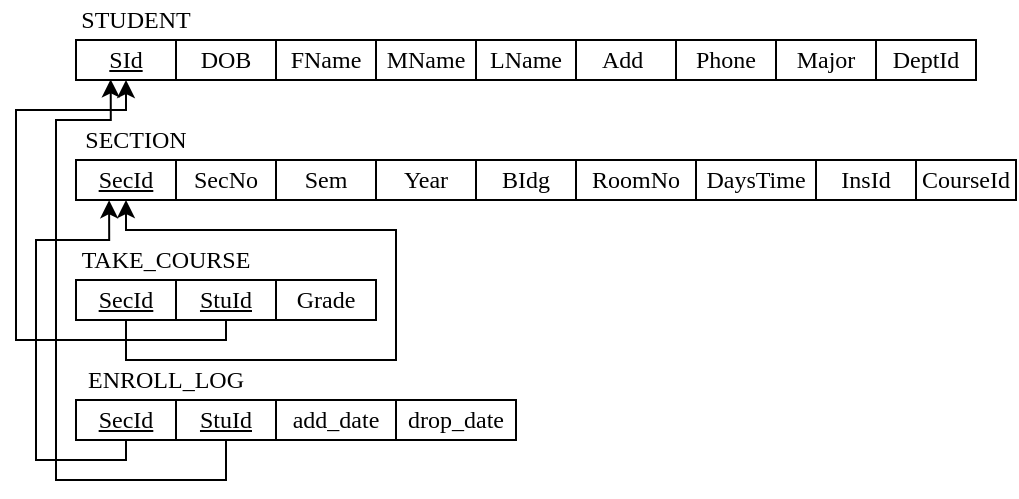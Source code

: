 <mxfile version="28.1.2">
  <diagram name="第 1 页" id="FGGuAt8Rrx4PTVafgH-0">
    <mxGraphModel dx="777" dy="482" grid="1" gridSize="10" guides="1" tooltips="1" connect="1" arrows="1" fold="1" page="1" pageScale="1" pageWidth="827" pageHeight="1169" math="0" shadow="0">
      <root>
        <mxCell id="0" />
        <mxCell id="1" parent="0" />
        <mxCell id="wNJozsmkvN_UzGk9LZLu-8" value="&lt;font face=&quot;Times New Roman&quot;&gt;&lt;u&gt;SId&lt;/u&gt;&lt;/font&gt;" style="rounded=0;whiteSpace=wrap;html=1;" parent="1" vertex="1">
          <mxGeometry x="120" y="430" width="50" height="20" as="geometry" />
        </mxCell>
        <mxCell id="wNJozsmkvN_UzGk9LZLu-9" value="&lt;font face=&quot;Times New Roman&quot;&gt;DOB&lt;/font&gt;" style="rounded=0;whiteSpace=wrap;html=1;" parent="1" vertex="1">
          <mxGeometry x="170" y="430" width="50" height="20" as="geometry" />
        </mxCell>
        <mxCell id="wNJozsmkvN_UzGk9LZLu-10" value="&lt;font face=&quot;Times New Roman&quot;&gt;FName&lt;/font&gt;" style="rounded=0;whiteSpace=wrap;html=1;" parent="1" vertex="1">
          <mxGeometry x="220" y="430" width="50" height="20" as="geometry" />
        </mxCell>
        <mxCell id="wNJozsmkvN_UzGk9LZLu-11" value="&lt;font face=&quot;Times New Roman&quot;&gt;STUDENT&lt;/font&gt;" style="text;html=1;align=center;verticalAlign=middle;whiteSpace=wrap;rounded=0;" parent="1" vertex="1">
          <mxGeometry x="120" y="410" width="60" height="20" as="geometry" />
        </mxCell>
        <mxCell id="wNJozsmkvN_UzGk9LZLu-12" value="&lt;font face=&quot;Times New Roman&quot;&gt;MName&lt;/font&gt;" style="rounded=0;whiteSpace=wrap;html=1;" parent="1" vertex="1">
          <mxGeometry x="270" y="430" width="50" height="20" as="geometry" />
        </mxCell>
        <mxCell id="wNJozsmkvN_UzGk9LZLu-13" value="&lt;font face=&quot;Times New Roman&quot;&gt;LName&lt;/font&gt;" style="rounded=0;whiteSpace=wrap;html=1;" parent="1" vertex="1">
          <mxGeometry x="320" y="430" width="50" height="20" as="geometry" />
        </mxCell>
        <mxCell id="wNJozsmkvN_UzGk9LZLu-14" value="&lt;font face=&quot;Times New Roman&quot;&gt;Add&lt;span style=&quot;white-space: pre;&quot;&gt;&#x9;&lt;/span&gt;&lt;/font&gt;" style="rounded=0;whiteSpace=wrap;html=1;" parent="1" vertex="1">
          <mxGeometry x="370" y="430" width="50" height="20" as="geometry" />
        </mxCell>
        <mxCell id="wNJozsmkvN_UzGk9LZLu-15" value="&lt;font face=&quot;Times New Roman&quot;&gt;Phone&lt;/font&gt;" style="rounded=0;whiteSpace=wrap;html=1;" parent="1" vertex="1">
          <mxGeometry x="420" y="430" width="50" height="20" as="geometry" />
        </mxCell>
        <mxCell id="wNJozsmkvN_UzGk9LZLu-16" value="&lt;font face=&quot;Times New Roman&quot;&gt;Major&lt;/font&gt;" style="rounded=0;whiteSpace=wrap;html=1;" parent="1" vertex="1">
          <mxGeometry x="470" y="430" width="50" height="20" as="geometry" />
        </mxCell>
        <mxCell id="wNJozsmkvN_UzGk9LZLu-17" value="&lt;font face=&quot;Times New Roman&quot;&gt;&lt;u&gt;SecId&lt;/u&gt;&lt;/font&gt;" style="rounded=0;whiteSpace=wrap;html=1;" parent="1" vertex="1">
          <mxGeometry x="120" y="490" width="50" height="20" as="geometry" />
        </mxCell>
        <mxCell id="wNJozsmkvN_UzGk9LZLu-18" value="&lt;font face=&quot;Times New Roman&quot;&gt;SecNo&lt;/font&gt;" style="rounded=0;whiteSpace=wrap;html=1;" parent="1" vertex="1">
          <mxGeometry x="170" y="490" width="50" height="20" as="geometry" />
        </mxCell>
        <mxCell id="wNJozsmkvN_UzGk9LZLu-19" value="&lt;font face=&quot;Times New Roman&quot;&gt;Sem&lt;/font&gt;" style="rounded=0;whiteSpace=wrap;html=1;" parent="1" vertex="1">
          <mxGeometry x="220" y="490" width="50" height="20" as="geometry" />
        </mxCell>
        <mxCell id="wNJozsmkvN_UzGk9LZLu-20" value="&lt;font face=&quot;Times New Roman&quot;&gt;SECTION&lt;/font&gt;" style="text;html=1;align=center;verticalAlign=middle;whiteSpace=wrap;rounded=0;" parent="1" vertex="1">
          <mxGeometry x="120" y="470" width="60" height="20" as="geometry" />
        </mxCell>
        <mxCell id="wNJozsmkvN_UzGk9LZLu-21" value="&lt;font face=&quot;Times New Roman&quot;&gt;Year&lt;/font&gt;" style="rounded=0;whiteSpace=wrap;html=1;" parent="1" vertex="1">
          <mxGeometry x="270" y="490" width="50" height="20" as="geometry" />
        </mxCell>
        <mxCell id="wNJozsmkvN_UzGk9LZLu-22" value="&lt;font face=&quot;Times New Roman&quot;&gt;BIdg&lt;/font&gt;" style="rounded=0;whiteSpace=wrap;html=1;" parent="1" vertex="1">
          <mxGeometry x="320" y="490" width="50" height="20" as="geometry" />
        </mxCell>
        <mxCell id="wNJozsmkvN_UzGk9LZLu-23" value="&lt;font face=&quot;Times New Roman&quot;&gt;RoomNo&lt;/font&gt;" style="rounded=0;whiteSpace=wrap;html=1;" parent="1" vertex="1">
          <mxGeometry x="370" y="490" width="60" height="20" as="geometry" />
        </mxCell>
        <mxCell id="wNJozsmkvN_UzGk9LZLu-24" value="&lt;font face=&quot;Times New Roman&quot;&gt;DaysTime&lt;/font&gt;" style="rounded=0;whiteSpace=wrap;html=1;" parent="1" vertex="1">
          <mxGeometry x="430" y="490" width="60" height="20" as="geometry" />
        </mxCell>
        <mxCell id="wNJozsmkvN_UzGk9LZLu-38" value="&lt;font face=&quot;Times New Roman&quot;&gt;InsId&lt;/font&gt;" style="rounded=0;whiteSpace=wrap;html=1;" parent="1" vertex="1">
          <mxGeometry x="490" y="490" width="50" height="20" as="geometry" />
        </mxCell>
        <mxCell id="wNJozsmkvN_UzGk9LZLu-40" value="&lt;font face=&quot;Times New Roman&quot;&gt;CourseId&lt;/font&gt;" style="rounded=0;whiteSpace=wrap;html=1;" parent="1" vertex="1">
          <mxGeometry x="540" y="490" width="50" height="20" as="geometry" />
        </mxCell>
        <mxCell id="wNJozsmkvN_UzGk9LZLu-42" value="&lt;font face=&quot;Times New Roman&quot;&gt;DeptId&lt;/font&gt;" style="rounded=0;whiteSpace=wrap;html=1;" parent="1" vertex="1">
          <mxGeometry x="520" y="430" width="50" height="20" as="geometry" />
        </mxCell>
        <mxCell id="wNJozsmkvN_UzGk9LZLu-55" style="edgeStyle=orthogonalEdgeStyle;rounded=0;orthogonalLoop=1;jettySize=auto;html=1;entryX=0.5;entryY=1;entryDx=0;entryDy=0;" parent="1" source="wNJozsmkvN_UzGk9LZLu-44" target="wNJozsmkvN_UzGk9LZLu-17" edge="1">
          <mxGeometry relative="1" as="geometry">
            <Array as="points">
              <mxPoint x="145" y="590" />
              <mxPoint x="280" y="590" />
              <mxPoint x="280" y="525" />
              <mxPoint x="145" y="525" />
            </Array>
          </mxGeometry>
        </mxCell>
        <mxCell id="wNJozsmkvN_UzGk9LZLu-44" value="&lt;font face=&quot;Times New Roman&quot;&gt;&lt;u&gt;SecId&lt;/u&gt;&lt;/font&gt;" style="rounded=0;whiteSpace=wrap;html=1;" parent="1" vertex="1">
          <mxGeometry x="120" y="550" width="50" height="20" as="geometry" />
        </mxCell>
        <mxCell id="wNJozsmkvN_UzGk9LZLu-67" style="edgeStyle=orthogonalEdgeStyle;rounded=0;orthogonalLoop=1;jettySize=auto;html=1;entryX=0.5;entryY=1;entryDx=0;entryDy=0;exitX=0.5;exitY=1;exitDx=0;exitDy=0;" parent="1" source="wNJozsmkvN_UzGk9LZLu-45" target="wNJozsmkvN_UzGk9LZLu-8" edge="1">
          <mxGeometry relative="1" as="geometry">
            <Array as="points">
              <mxPoint x="195" y="580" />
              <mxPoint x="90" y="580" />
              <mxPoint x="90" y="465" />
              <mxPoint x="145" y="465" />
            </Array>
          </mxGeometry>
        </mxCell>
        <mxCell id="wNJozsmkvN_UzGk9LZLu-45" value="&lt;font face=&quot;Times New Roman&quot;&gt;&lt;u&gt;StuId&lt;/u&gt;&lt;/font&gt;" style="rounded=0;whiteSpace=wrap;html=1;" parent="1" vertex="1">
          <mxGeometry x="170" y="550" width="50" height="20" as="geometry" />
        </mxCell>
        <mxCell id="wNJozsmkvN_UzGk9LZLu-47" value="&lt;font face=&quot;Times New Roman&quot;&gt;TAKE_COURSE&lt;/font&gt;" style="text;html=1;align=center;verticalAlign=middle;whiteSpace=wrap;rounded=0;" parent="1" vertex="1">
          <mxGeometry x="120" y="530" width="90" height="20" as="geometry" />
        </mxCell>
        <mxCell id="wNJozsmkvN_UzGk9LZLu-58" value="&lt;font face=&quot;Times New Roman&quot;&gt;Grade&lt;/font&gt;" style="rounded=0;whiteSpace=wrap;html=1;" parent="1" vertex="1">
          <mxGeometry x="220" y="550" width="50" height="20" as="geometry" />
        </mxCell>
        <mxCell id="jzXLttuSOXqeWtSUP351-1" value="&lt;font face=&quot;Times New Roman&quot;&gt;&lt;u&gt;SecId&lt;/u&gt;&lt;/font&gt;" style="rounded=0;whiteSpace=wrap;html=1;" vertex="1" parent="1">
          <mxGeometry x="120" y="610" width="50" height="20" as="geometry" />
        </mxCell>
        <mxCell id="jzXLttuSOXqeWtSUP351-2" value="&lt;font face=&quot;Times New Roman&quot;&gt;&lt;u&gt;StuId&lt;/u&gt;&lt;/font&gt;" style="rounded=0;whiteSpace=wrap;html=1;" vertex="1" parent="1">
          <mxGeometry x="170" y="610" width="50" height="20" as="geometry" />
        </mxCell>
        <mxCell id="jzXLttuSOXqeWtSUP351-3" value="&lt;font face=&quot;Times New Roman&quot;&gt;ENROLL_LOG&lt;/font&gt;" style="text;html=1;align=center;verticalAlign=middle;whiteSpace=wrap;rounded=0;" vertex="1" parent="1">
          <mxGeometry x="120" y="590" width="90" height="20" as="geometry" />
        </mxCell>
        <mxCell id="jzXLttuSOXqeWtSUP351-4" value="&lt;font face=&quot;Times New Roman&quot;&gt;add_date&lt;/font&gt;" style="rounded=0;whiteSpace=wrap;html=1;" vertex="1" parent="1">
          <mxGeometry x="220" y="610" width="60" height="20" as="geometry" />
        </mxCell>
        <mxCell id="jzXLttuSOXqeWtSUP351-5" value="&lt;font face=&quot;Times New Roman&quot;&gt;drop&lt;/font&gt;&lt;span style=&quot;font-family: &amp;quot;Times New Roman&amp;quot;; background-color: transparent; color: light-dark(rgb(0, 0, 0), rgb(255, 255, 255));&quot;&gt;_date&lt;/span&gt;" style="rounded=0;whiteSpace=wrap;html=1;" vertex="1" parent="1">
          <mxGeometry x="280" y="610" width="60" height="20" as="geometry" />
        </mxCell>
        <mxCell id="jzXLttuSOXqeWtSUP351-6" style="edgeStyle=orthogonalEdgeStyle;rounded=0;orthogonalLoop=1;jettySize=auto;html=1;exitX=0.5;exitY=1;exitDx=0;exitDy=0;entryX=0.331;entryY=1.006;entryDx=0;entryDy=0;entryPerimeter=0;" edge="1" parent="1" source="jzXLttuSOXqeWtSUP351-1" target="wNJozsmkvN_UzGk9LZLu-17">
          <mxGeometry relative="1" as="geometry">
            <Array as="points">
              <mxPoint x="145" y="640" />
              <mxPoint x="100" y="640" />
              <mxPoint x="100" y="530" />
              <mxPoint x="137" y="530" />
            </Array>
          </mxGeometry>
        </mxCell>
        <mxCell id="jzXLttuSOXqeWtSUP351-7" style="edgeStyle=orthogonalEdgeStyle;rounded=0;orthogonalLoop=1;jettySize=auto;html=1;exitX=0.5;exitY=1;exitDx=0;exitDy=0;entryX=0.347;entryY=0.984;entryDx=0;entryDy=0;entryPerimeter=0;" edge="1" parent="1" source="jzXLttuSOXqeWtSUP351-2" target="wNJozsmkvN_UzGk9LZLu-8">
          <mxGeometry relative="1" as="geometry">
            <Array as="points">
              <mxPoint x="195" y="650" />
              <mxPoint x="110" y="650" />
              <mxPoint x="110" y="470" />
              <mxPoint x="137" y="470" />
            </Array>
          </mxGeometry>
        </mxCell>
      </root>
    </mxGraphModel>
  </diagram>
</mxfile>
